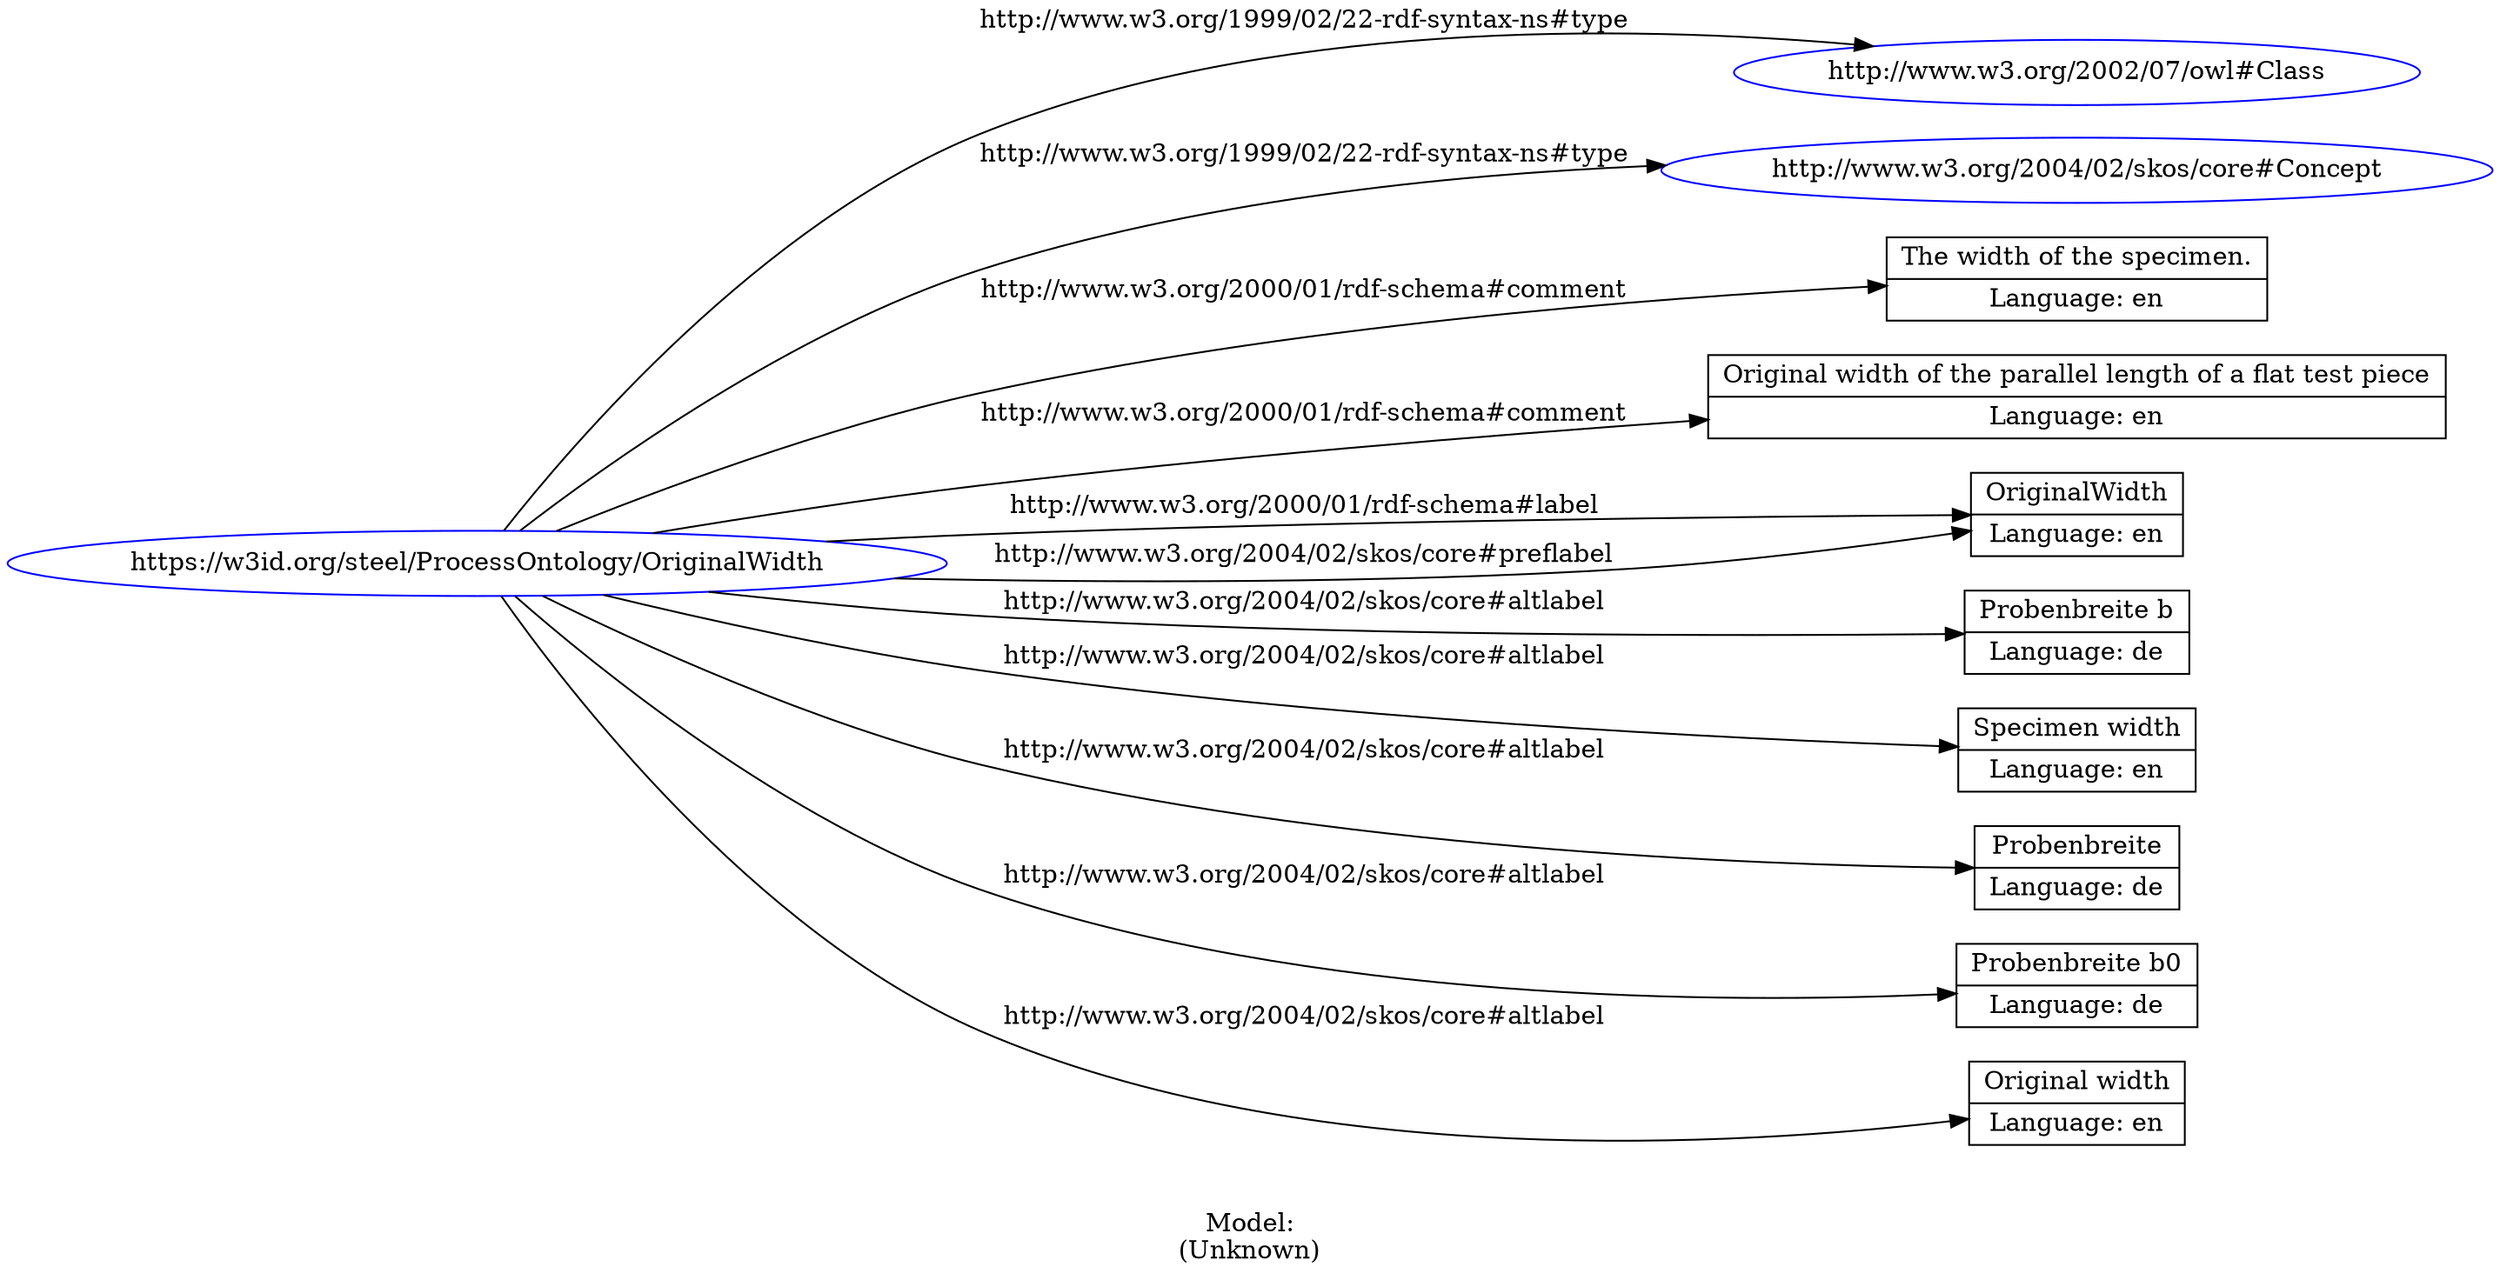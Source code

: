 digraph {
	rankdir = LR;
	charset="utf-8";

	"Rhttps://w3id.org/steel/ProcessOntology/OriginalWidth" -> "Rhttp://www.w3.org/2002/07/owl#Class" [ label="http://www.w3.org/1999/02/22-rdf-syntax-ns#type" ];
	"Rhttps://w3id.org/steel/ProcessOntology/OriginalWidth" -> "Rhttp://www.w3.org/2004/02/skos/core#Concept" [ label="http://www.w3.org/1999/02/22-rdf-syntax-ns#type" ];
	"Rhttps://w3id.org/steel/ProcessOntology/OriginalWidth" -> "LThe width of the specimen.|Language: en" [ label="http://www.w3.org/2000/01/rdf-schema#comment" ];
	"Rhttps://w3id.org/steel/ProcessOntology/OriginalWidth" -> "LOriginal width of the parallel length of a flat test piece|Language: en" [ label="http://www.w3.org/2000/01/rdf-schema#comment" ];
	"Rhttps://w3id.org/steel/ProcessOntology/OriginalWidth" -> "LOriginalWidth|Language: en" [ label="http://www.w3.org/2000/01/rdf-schema#label" ];
	"Rhttps://w3id.org/steel/ProcessOntology/OriginalWidth" -> "LProbenbreite b|Language: de" [ label="http://www.w3.org/2004/02/skos/core#altlabel" ];
	"Rhttps://w3id.org/steel/ProcessOntology/OriginalWidth" -> "LSpecimen width|Language: en" [ label="http://www.w3.org/2004/02/skos/core#altlabel" ];
	"Rhttps://w3id.org/steel/ProcessOntology/OriginalWidth" -> "LProbenbreite|Language: de" [ label="http://www.w3.org/2004/02/skos/core#altlabel" ];
	"Rhttps://w3id.org/steel/ProcessOntology/OriginalWidth" -> "LProbenbreite b0|Language: de" [ label="http://www.w3.org/2004/02/skos/core#altlabel" ];
	"Rhttps://w3id.org/steel/ProcessOntology/OriginalWidth" -> "LOriginal width|Language: en" [ label="http://www.w3.org/2004/02/skos/core#altlabel" ];
	"Rhttps://w3id.org/steel/ProcessOntology/OriginalWidth" -> "LOriginalWidth|Language: en" [ label="http://www.w3.org/2004/02/skos/core#preflabel" ];

	// Resources
	"Rhttps://w3id.org/steel/ProcessOntology/OriginalWidth" [ label="https://w3id.org/steel/ProcessOntology/OriginalWidth", shape = ellipse, color = blue ];
	"Rhttp://www.w3.org/2002/07/owl#Class" [ label="http://www.w3.org/2002/07/owl#Class", shape = ellipse, color = blue ];
	"Rhttp://www.w3.org/2004/02/skos/core#Concept" [ label="http://www.w3.org/2004/02/skos/core#Concept", shape = ellipse, color = blue ];

	// Anonymous nodes

	// Literals
	"LThe width of the specimen.|Language: en" [ label="The width of the specimen.|Language: en", shape = record ];
	"LOriginal width of the parallel length of a flat test piece|Language: en" [ label="Original width of the parallel length of a flat test piece|Language: en", shape = record ];
	"LOriginalWidth|Language: en" [ label="OriginalWidth|Language: en", shape = record ];
	"LProbenbreite b|Language: de" [ label="Probenbreite b|Language: de", shape = record ];
	"LSpecimen width|Language: en" [ label="Specimen width|Language: en", shape = record ];
	"LProbenbreite|Language: de" [ label="Probenbreite|Language: de", shape = record ];
	"LProbenbreite b0|Language: de" [ label="Probenbreite b0|Language: de", shape = record ];
	"LOriginal width|Language: en" [ label="Original width|Language: en", shape = record ];

	label="\n\nModel:\n(Unknown)";
}
